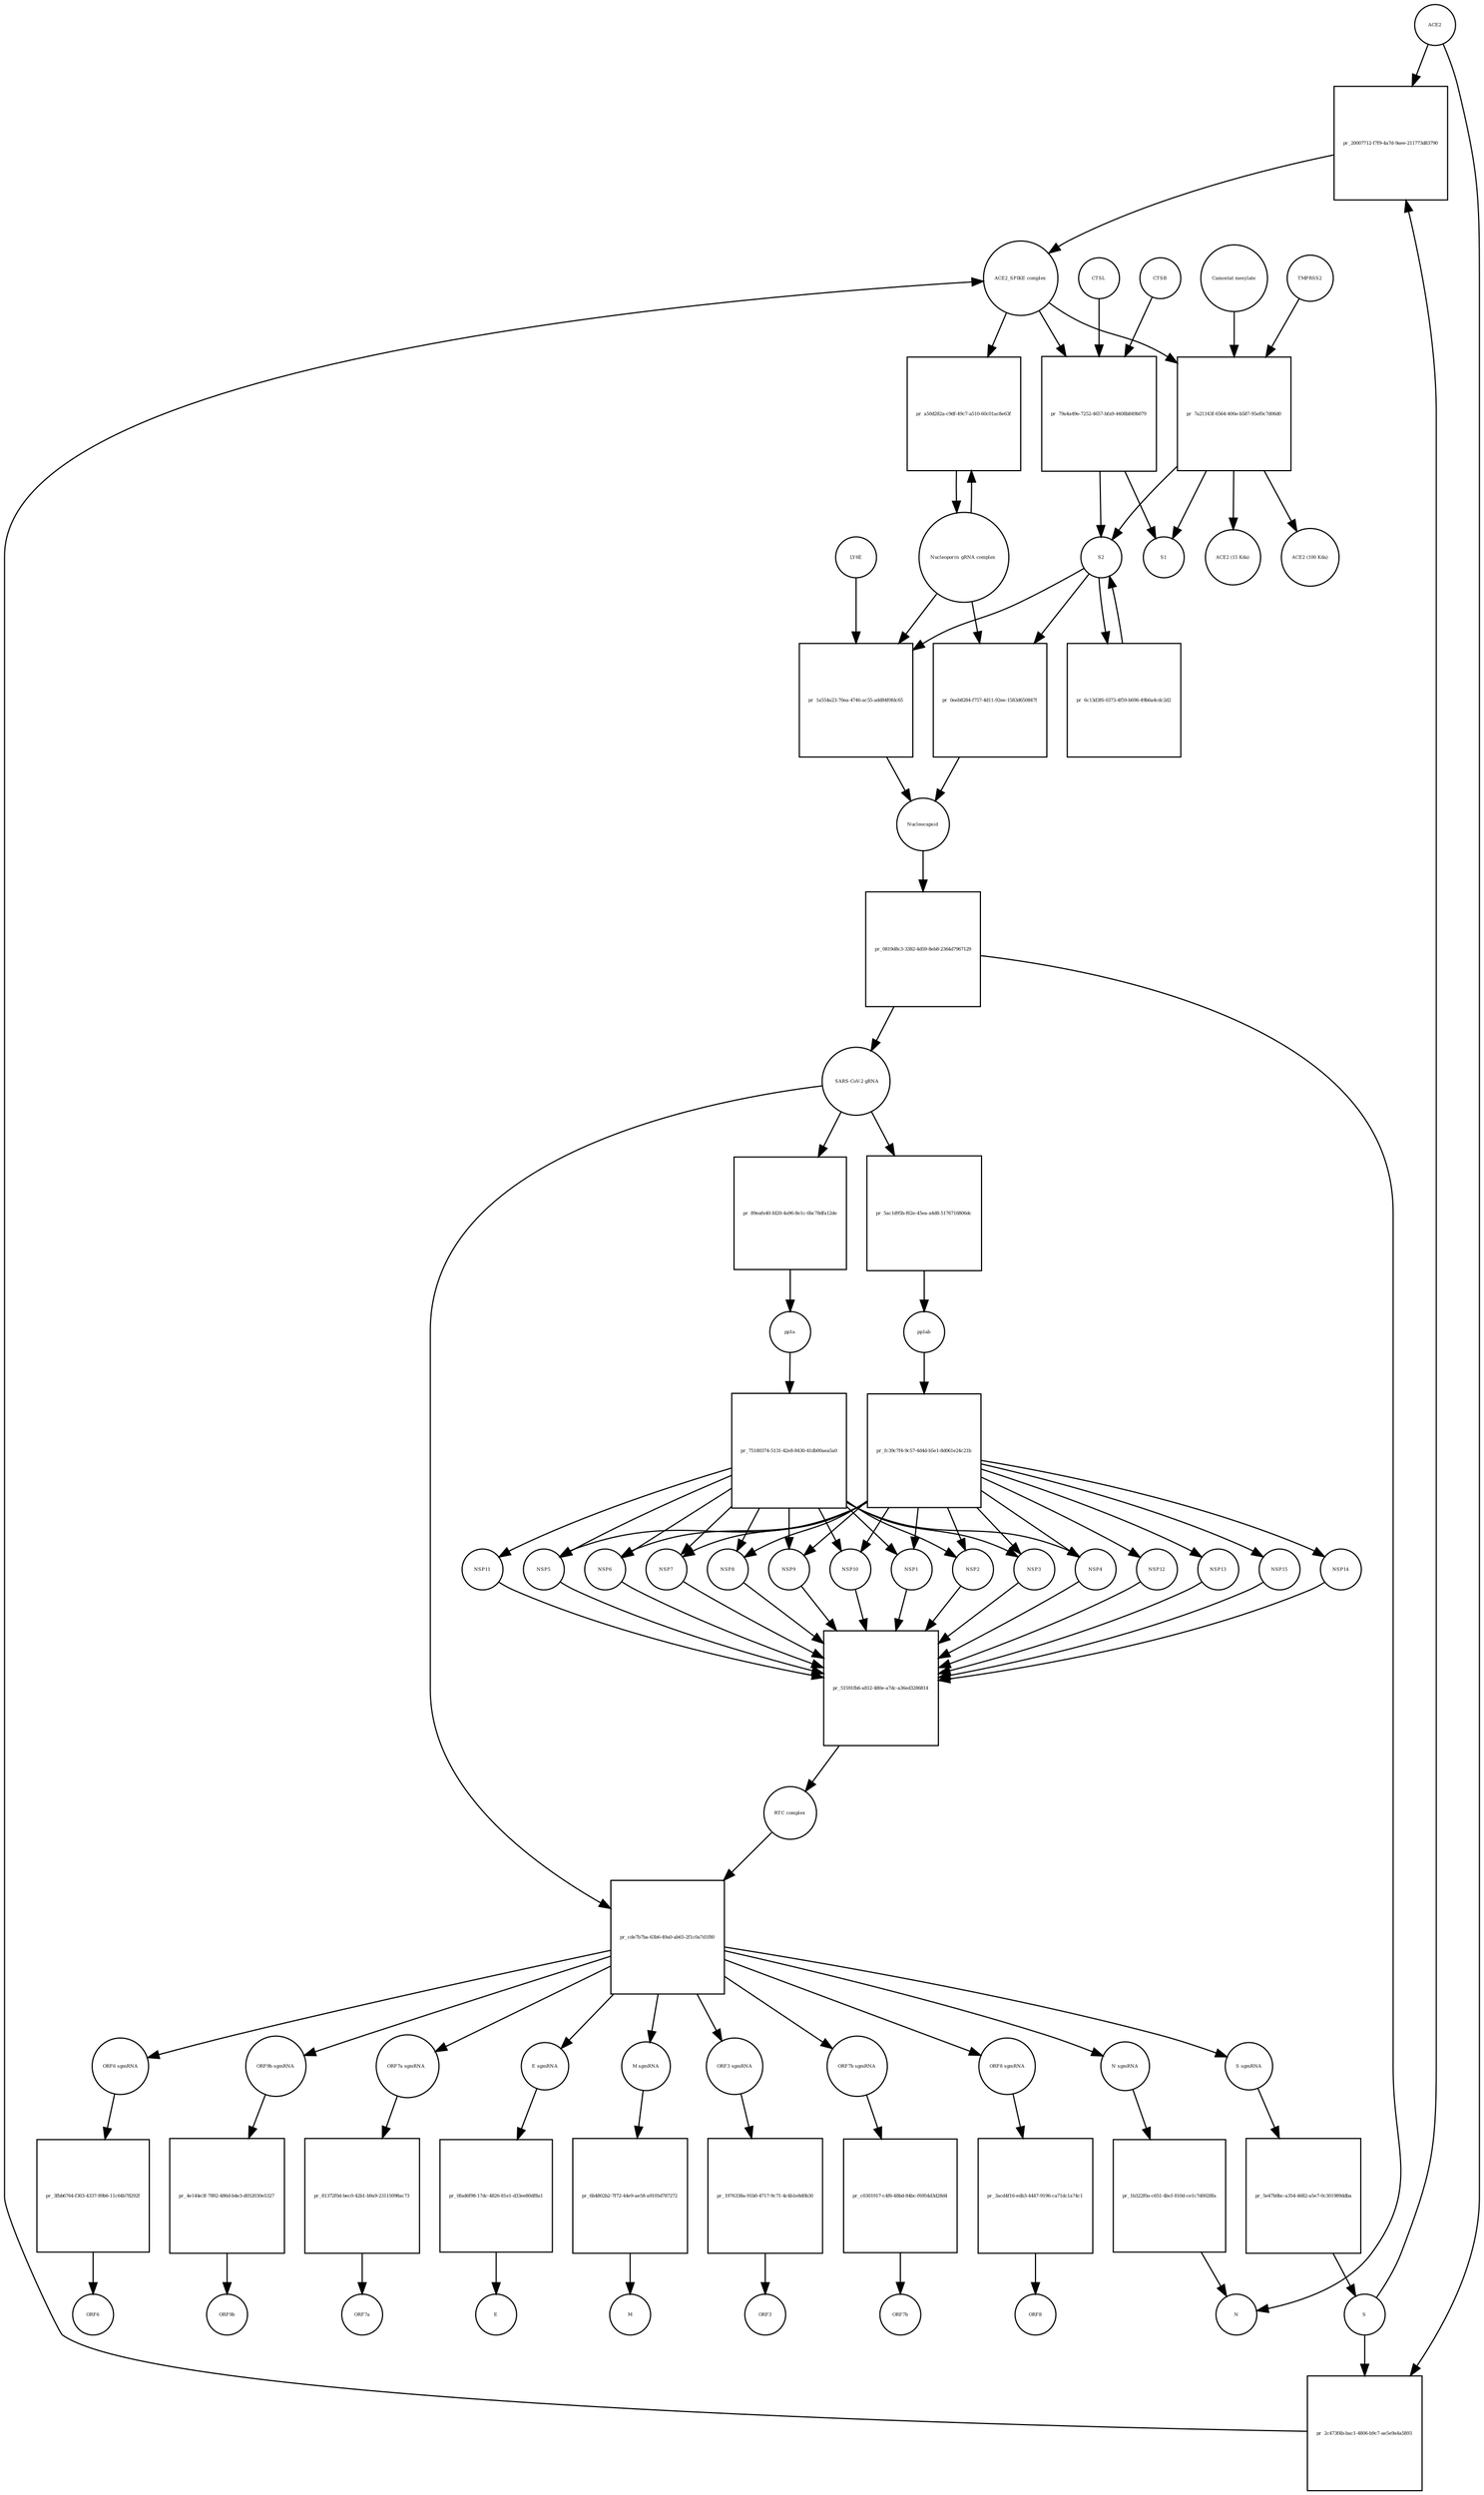 strict digraph  {
ACE2 [annotation="", bipartite=0, cls=macromolecule, fontsize=4, label=ACE2, shape=circle];
"pr_20007712-f7f9-4a7d-9aee-211773d83790" [annotation="", bipartite=1, cls=process, fontsize=4, label="pr_20007712-f7f9-4a7d-9aee-211773d83790", shape=square];
"ACE2_SPIKE complex" [annotation="", bipartite=0, cls=complex, fontsize=4, label="ACE2_SPIKE complex", shape=circle];
S [annotation="", bipartite=0, cls=macromolecule, fontsize=4, label=S, shape=circle];
"Nucleoporin_gRNA complex " [annotation="", bipartite=0, cls=complex, fontsize=4, label="Nucleoporin_gRNA complex ", shape=circle];
"pr_a50d282a-c9df-49c7-a510-60c01ac8e63f" [annotation="", bipartite=1, cls=process, fontsize=4, label="pr_a50d282a-c9df-49c7-a510-60c01ac8e63f", shape=square];
"pr_79a4a49e-7252-4657-bfa9-4408b849b079" [annotation="", bipartite=1, cls=process, fontsize=4, label="pr_79a4a49e-7252-4657-bfa9-4408b849b079", shape=square];
S2 [annotation="", bipartite=0, cls=macromolecule, fontsize=4, label=S2, shape=circle];
CTSB [annotation="", bipartite=0, cls=macromolecule, fontsize=4, label=CTSB, shape=circle];
CTSL [annotation="", bipartite=0, cls=macromolecule, fontsize=4, label=CTSL, shape=circle];
S1 [annotation="", bipartite=0, cls=macromolecule, fontsize=4, label=S1, shape=circle];
"pr_7a21143f-6564-400e-b587-95ef0c7d06d0" [annotation="", bipartite=1, cls=process, fontsize=4, label="pr_7a21143f-6564-400e-b587-95ef0c7d06d0", shape=square];
TMPRSS2 [annotation="", bipartite=0, cls=macromolecule, fontsize=4, label=TMPRSS2, shape=circle];
"Camostat mesylate" [annotation="urn_miriam_pubchem.compound_2536", bipartite=0, cls="simple chemical", fontsize=4, label="Camostat mesylate", shape=circle];
"ACE2 (15 Kda)" [annotation="", bipartite=0, cls=macromolecule, fontsize=4, label="ACE2 (15 Kda)", shape=circle];
"ACE2 (100 Kda)" [annotation="", bipartite=0, cls=macromolecule, fontsize=4, label="ACE2 (100 Kda)", shape=circle];
"pr_2c473f4b-bac1-4806-b9c7-ae5e9a4a5893" [annotation="", bipartite=1, cls=process, fontsize=4, label="pr_2c473f4b-bac1-4806-b9c7-ae5e9a4a5893", shape=square];
"pr_1a554a23-70ea-4746-ac55-add84f0fdc65" [annotation="", bipartite=1, cls=process, fontsize=4, label="pr_1a554a23-70ea-4746-ac55-add84f0fdc65", shape=square];
Nucleocapsid [annotation="", bipartite=0, cls=complex, fontsize=4, label=Nucleocapsid, shape=circle];
LY6E [annotation="", bipartite=0, cls=macromolecule, fontsize=4, label=LY6E, shape=circle];
"pr_6c13d3f6-0373-4f59-b696-49b6a4cdc2d2" [annotation="", bipartite=1, cls=process, fontsize=4, label="pr_6c13d3f6-0373-4f59-b696-49b6a4cdc2d2", shape=square];
"pr_0eeb8284-f757-4d11-92ee-1583d650847f" [annotation="", bipartite=1, cls=process, fontsize=4, label="pr_0eeb8284-f757-4d11-92ee-1583d650847f", shape=square];
" SARS-CoV-2 gRNA" [annotation="", bipartite=0, cls="nucleic acid feature", fontsize=4, label=" SARS-CoV-2 gRNA", shape=circle];
"pr_5ac1d95b-f62e-45ea-a4d8-5176716806dc" [annotation="", bipartite=1, cls=process, fontsize=4, label="pr_5ac1d95b-f62e-45ea-a4d8-5176716806dc", shape=square];
pp1ab [annotation="", bipartite=0, cls=macromolecule, fontsize=4, label=pp1ab, shape=circle];
"pr_0819d8c3-3382-4d59-8eb8-2364d7967129" [annotation="", bipartite=1, cls=process, fontsize=4, label="pr_0819d8c3-3382-4d59-8eb8-2364d7967129", shape=square];
N [annotation="", bipartite=0, cls=macromolecule, fontsize=4, label=N, shape=circle];
"pr_cde7b7ba-63b6-49a0-ab65-2f1c0a7d1f80" [annotation="", bipartite=1, cls=process, fontsize=4, label="pr_cde7b7ba-63b6-49a0-ab65-2f1c0a7d1f80", shape=square];
"ORF7a sgmRNA_" [annotation="", bipartite=0, cls="nucleic acid feature", fontsize=4, label="ORF7a sgmRNA_", shape=circle];
"RTC complex" [annotation="", bipartite=0, cls=complex, fontsize=4, label="RTC complex", shape=circle];
"S sgmRNA" [annotation="", bipartite=0, cls="nucleic acid feature", fontsize=4, label="S sgmRNA", shape=circle];
"E sgmRNA" [annotation="", bipartite=0, cls="nucleic acid feature", fontsize=4, label="E sgmRNA", shape=circle];
"M sgmRNA" [annotation="", bipartite=0, cls="nucleic acid feature", fontsize=4, label="M sgmRNA", shape=circle];
"ORF3 sgmRNA" [annotation="", bipartite=0, cls="nucleic acid feature", fontsize=4, label="ORF3 sgmRNA", shape=circle];
"ORF7b sgmRNA" [annotation="", bipartite=0, cls="nucleic acid feature", fontsize=4, label="ORF7b sgmRNA", shape=circle];
"ORF8 sgmRNA" [annotation="", bipartite=0, cls="nucleic acid feature", fontsize=4, label="ORF8 sgmRNA", shape=circle];
"ORF6 sgmRNA" [annotation="", bipartite=0, cls="nucleic acid feature", fontsize=4, label="ORF6 sgmRNA", shape=circle];
"ORF9b sgmRNA" [annotation="", bipartite=0, cls="nucleic acid feature", fontsize=4, label="ORF9b sgmRNA", shape=circle];
"N sgmRNA" [annotation="", bipartite=0, cls="nucleic acid feature", fontsize=4, label="N sgmRNA", shape=circle];
"pr_5e47b0bc-a354-4682-a5e7-0c301989ddba" [annotation="", bipartite=1, cls=process, fontsize=4, label="pr_5e47b0bc-a354-4682-a5e7-0c301989ddba", shape=square];
"pr_0fad6f98-17dc-4826-81e1-d33ee80df8a1" [annotation="", bipartite=1, cls=process, fontsize=4, label="pr_0fad6f98-17dc-4826-81e1-d33ee80df8a1", shape=square];
E [annotation="", bipartite=0, cls=macromolecule, fontsize=4, label=E, shape=circle];
"pr_6b4802b2-7f72-44e9-ae58-a9105d787272" [annotation="", bipartite=1, cls=process, fontsize=4, label="pr_6b4802b2-7f72-44e9-ae58-a9105d787272", shape=square];
M [annotation="", bipartite=0, cls=macromolecule, fontsize=4, label=M, shape=circle];
"pr_1b322f0a-c651-4bcf-810d-ce1c7d0028fa" [annotation="", bipartite=1, cls=process, fontsize=4, label="pr_1b322f0a-c651-4bcf-810d-ce1c7d0028fa", shape=square];
"pr_1976338a-91b0-4717-9c71-4c4b1e8d0b30" [annotation="", bipartite=1, cls=process, fontsize=4, label="pr_1976338a-91b0-4717-9c71-4c4b1e8d0b30", shape=square];
ORF3 [annotation="", bipartite=0, cls=macromolecule, fontsize=4, label=ORF3, shape=circle];
"pr_81372f0d-bec0-42b1-b9a9-23115098ac73" [annotation="", bipartite=1, cls=process, fontsize=4, label="pr_81372f0d-bec0-42b1-b9a9-23115098ac73", shape=square];
ORF7a [annotation="", bipartite=0, cls=macromolecule, fontsize=4, label=ORF7a, shape=circle];
"pr_c0301917-c4f6-48bd-84bc-f6954d3d28d4" [annotation="", bipartite=1, cls=process, fontsize=4, label="pr_c0301917-c4f6-48bd-84bc-f6954d3d28d4", shape=square];
ORF7b [annotation="", bipartite=0, cls=macromolecule, fontsize=4, label=ORF7b, shape=circle];
"pr_3acd4f16-edb3-4447-9196-ca71dc1a74c1" [annotation="", bipartite=1, cls=process, fontsize=4, label="pr_3acd4f16-edb3-4447-9196-ca71dc1a74c1", shape=square];
ORF8 [annotation="", bipartite=0, cls=macromolecule, fontsize=4, label=ORF8, shape=circle];
"pr_3fbb6764-f303-4337-89b6-11c64b78292f" [annotation="", bipartite=1, cls=process, fontsize=4, label="pr_3fbb6764-f303-4337-89b6-11c64b78292f", shape=square];
ORF6 [annotation="", bipartite=0, cls=macromolecule, fontsize=4, label=ORF6, shape=circle];
"pr_4e144e3f-7892-486d-b4e3-d052030e5327" [annotation="", bipartite=1, cls=process, fontsize=4, label="pr_4e144e3f-7892-486d-b4e3-d052030e5327", shape=square];
ORF9b [annotation="", bipartite=0, cls=macromolecule, fontsize=4, label=ORF9b, shape=circle];
"pr_fc39c7f4-9c57-4d4d-b5e1-8d061e24c21b" [annotation="", bipartite=1, cls=process, fontsize=4, label="pr_fc39c7f4-9c57-4d4d-b5e1-8d061e24c21b", shape=square];
NSP14 [annotation="", bipartite=0, cls=macromolecule, fontsize=4, label=NSP14, shape=circle];
NSP12 [annotation="", bipartite=0, cls=macromolecule, fontsize=4, label=NSP12, shape=circle];
NSP13 [annotation="", bipartite=0, cls=macromolecule, fontsize=4, label=NSP13, shape=circle];
NSP15 [annotation="", bipartite=0, cls=macromolecule, fontsize=4, label=NSP15, shape=circle];
NSP1 [annotation="", bipartite=0, cls=macromolecule, fontsize=4, label=NSP1, shape=circle];
NSP2 [annotation="", bipartite=0, cls=macromolecule, fontsize=4, label=NSP2, shape=circle];
NSP3 [annotation="", bipartite=0, cls=macromolecule, fontsize=4, label=NSP3, shape=circle];
NSP4 [annotation="", bipartite=0, cls=macromolecule, fontsize=4, label=NSP4, shape=circle];
NSP5 [annotation="", bipartite=0, cls=macromolecule, fontsize=4, label=NSP5, shape=circle];
NSP6 [annotation="", bipartite=0, cls=macromolecule, fontsize=4, label=NSP6, shape=circle];
NSP7 [annotation="", bipartite=0, cls=macromolecule, fontsize=4, label=NSP7, shape=circle];
NSP8 [annotation="", bipartite=0, cls=macromolecule, fontsize=4, label=NSP8, shape=circle];
NSP9 [annotation="", bipartite=0, cls=macromolecule, fontsize=4, label=NSP9, shape=circle];
NSP10 [annotation="", bipartite=0, cls=macromolecule, fontsize=4, label=NSP10, shape=circle];
"pr_51591fb6-a812-480e-a7dc-a36ed3286814" [annotation="", bipartite=1, cls=process, fontsize=4, label="pr_51591fb6-a812-480e-a7dc-a36ed3286814", shape=square];
NSP11 [annotation="", bipartite=0, cls=macromolecule, fontsize=4, label=NSP11, shape=circle];
pp1a [annotation="", bipartite=0, cls=macromolecule, fontsize=4, label=pp1a, shape=circle];
"pr_75180374-5131-42e8-8430-41db00aea5a0" [annotation="", bipartite=1, cls=process, fontsize=4, label="pr_75180374-5131-42e8-8430-41db00aea5a0", shape=square];
"pr_89eafe40-fd20-4a96-8e1c-6bc78dfa12de" [annotation="", bipartite=1, cls=process, fontsize=4, label="pr_89eafe40-fd20-4a96-8e1c-6bc78dfa12de", shape=square];
ACE2 -> "pr_20007712-f7f9-4a7d-9aee-211773d83790"  [annotation="", interaction_type=consumption];
ACE2 -> "pr_2c473f4b-bac1-4806-b9c7-ae5e9a4a5893"  [annotation="", interaction_type=consumption];
"pr_20007712-f7f9-4a7d-9aee-211773d83790" -> "ACE2_SPIKE complex"  [annotation="", interaction_type=production];
"ACE2_SPIKE complex" -> "pr_a50d282a-c9df-49c7-a510-60c01ac8e63f"  [annotation="urn_miriam_pubmed_32142651|urn_miriam_pubmed_32094589", interaction_type=stimulation];
"ACE2_SPIKE complex" -> "pr_79a4a49e-7252-4657-bfa9-4408b849b079"  [annotation="", interaction_type=consumption];
"ACE2_SPIKE complex" -> "pr_7a21143f-6564-400e-b587-95ef0c7d06d0"  [annotation="", interaction_type=consumption];
S -> "pr_20007712-f7f9-4a7d-9aee-211773d83790"  [annotation="", interaction_type=consumption];
S -> "pr_2c473f4b-bac1-4806-b9c7-ae5e9a4a5893"  [annotation="", interaction_type=consumption];
"Nucleoporin_gRNA complex " -> "pr_a50d282a-c9df-49c7-a510-60c01ac8e63f"  [annotation="", interaction_type=consumption];
"Nucleoporin_gRNA complex " -> "pr_1a554a23-70ea-4746-ac55-add84f0fdc65"  [annotation="", interaction_type=consumption];
"Nucleoporin_gRNA complex " -> "pr_0eeb8284-f757-4d11-92ee-1583d650847f"  [annotation="", interaction_type=consumption];
"pr_a50d282a-c9df-49c7-a510-60c01ac8e63f" -> "Nucleoporin_gRNA complex "  [annotation="", interaction_type=production];
"pr_79a4a49e-7252-4657-bfa9-4408b849b079" -> S2  [annotation="", interaction_type=production];
"pr_79a4a49e-7252-4657-bfa9-4408b849b079" -> S1  [annotation="", interaction_type=production];
S2 -> "pr_1a554a23-70ea-4746-ac55-add84f0fdc65"  [annotation="urn_miriam_doi_10.1101%2F2020.03.05.979260|urn_miriam_doi_10.1101%2F2020.04.02.021469", interaction_type=stimulation];
S2 -> "pr_6c13d3f6-0373-4f59-b696-49b6a4cdc2d2"  [annotation="", interaction_type=consumption];
S2 -> "pr_0eeb8284-f757-4d11-92ee-1583d650847f"  [annotation="", interaction_type=stimulation];
CTSB -> "pr_79a4a49e-7252-4657-bfa9-4408b849b079"  [annotation=urn_miriam_pubmed_32142651, interaction_type=catalysis];
CTSL -> "pr_79a4a49e-7252-4657-bfa9-4408b849b079"  [annotation=urn_miriam_pubmed_32142651, interaction_type=catalysis];
"pr_7a21143f-6564-400e-b587-95ef0c7d06d0" -> S2  [annotation="", interaction_type=production];
"pr_7a21143f-6564-400e-b587-95ef0c7d06d0" -> S1  [annotation="", interaction_type=production];
"pr_7a21143f-6564-400e-b587-95ef0c7d06d0" -> "ACE2 (15 Kda)"  [annotation="", interaction_type=production];
"pr_7a21143f-6564-400e-b587-95ef0c7d06d0" -> "ACE2 (100 Kda)"  [annotation="", interaction_type=production];
TMPRSS2 -> "pr_7a21143f-6564-400e-b587-95ef0c7d06d0"  [annotation="urn_miriam_pubmed_32142651|urn_miriam_pubmed_32094589|urn_miriam_pubmed_24227843", interaction_type=catalysis];
"Camostat mesylate" -> "pr_7a21143f-6564-400e-b587-95ef0c7d06d0"  [annotation="urn_miriam_pubmed_32142651|urn_miriam_pubmed_32094589|urn_miriam_pubmed_24227843", interaction_type=inhibition];
"pr_2c473f4b-bac1-4806-b9c7-ae5e9a4a5893" -> "ACE2_SPIKE complex"  [annotation="", interaction_type=production];
"pr_1a554a23-70ea-4746-ac55-add84f0fdc65" -> Nucleocapsid  [annotation="", interaction_type=production];
Nucleocapsid -> "pr_0819d8c3-3382-4d59-8eb8-2364d7967129"  [annotation="", interaction_type=consumption];
LY6E -> "pr_1a554a23-70ea-4746-ac55-add84f0fdc65"  [annotation="urn_miriam_doi_10.1101%2F2020.03.05.979260|urn_miriam_doi_10.1101%2F2020.04.02.021469", interaction_type=inhibition];
"pr_6c13d3f6-0373-4f59-b696-49b6a4cdc2d2" -> S2  [annotation="", interaction_type=production];
"pr_0eeb8284-f757-4d11-92ee-1583d650847f" -> Nucleocapsid  [annotation="", interaction_type=production];
" SARS-CoV-2 gRNA" -> "pr_5ac1d95b-f62e-45ea-a4d8-5176716806dc"  [annotation="", interaction_type=consumption];
" SARS-CoV-2 gRNA" -> "pr_cde7b7ba-63b6-49a0-ab65-2f1c0a7d1f80"  [annotation="", interaction_type=consumption];
" SARS-CoV-2 gRNA" -> "pr_89eafe40-fd20-4a96-8e1c-6bc78dfa12de"  [annotation="", interaction_type=consumption];
"pr_5ac1d95b-f62e-45ea-a4d8-5176716806dc" -> pp1ab  [annotation="", interaction_type=production];
pp1ab -> "pr_fc39c7f4-9c57-4d4d-b5e1-8d061e24c21b"  [annotation=urn_miriam_pubmed_31226023, interaction_type=catalysis];
"pr_0819d8c3-3382-4d59-8eb8-2364d7967129" -> " SARS-CoV-2 gRNA"  [annotation="", interaction_type=production];
"pr_0819d8c3-3382-4d59-8eb8-2364d7967129" -> N  [annotation="", interaction_type=production];
"pr_cde7b7ba-63b6-49a0-ab65-2f1c0a7d1f80" -> "ORF7a sgmRNA_"  [annotation="", interaction_type=production];
"pr_cde7b7ba-63b6-49a0-ab65-2f1c0a7d1f80" -> "S sgmRNA"  [annotation="", interaction_type=production];
"pr_cde7b7ba-63b6-49a0-ab65-2f1c0a7d1f80" -> "E sgmRNA"  [annotation="", interaction_type=production];
"pr_cde7b7ba-63b6-49a0-ab65-2f1c0a7d1f80" -> "M sgmRNA"  [annotation="", interaction_type=production];
"pr_cde7b7ba-63b6-49a0-ab65-2f1c0a7d1f80" -> "ORF3 sgmRNA"  [annotation="", interaction_type=production];
"pr_cde7b7ba-63b6-49a0-ab65-2f1c0a7d1f80" -> "ORF7b sgmRNA"  [annotation="", interaction_type=production];
"pr_cde7b7ba-63b6-49a0-ab65-2f1c0a7d1f80" -> "ORF8 sgmRNA"  [annotation="", interaction_type=production];
"pr_cde7b7ba-63b6-49a0-ab65-2f1c0a7d1f80" -> "ORF6 sgmRNA"  [annotation="", interaction_type=production];
"pr_cde7b7ba-63b6-49a0-ab65-2f1c0a7d1f80" -> "ORF9b sgmRNA"  [annotation="", interaction_type=production];
"pr_cde7b7ba-63b6-49a0-ab65-2f1c0a7d1f80" -> "N sgmRNA"  [annotation="", interaction_type=production];
"ORF7a sgmRNA_" -> "pr_81372f0d-bec0-42b1-b9a9-23115098ac73"  [annotation="", interaction_type=consumption];
"RTC complex" -> "pr_cde7b7ba-63b6-49a0-ab65-2f1c0a7d1f80"  [annotation=urn_miriam_pubmed_31226023, interaction_type="necessary stimulation"];
"S sgmRNA" -> "pr_5e47b0bc-a354-4682-a5e7-0c301989ddba"  [annotation="", interaction_type=consumption];
"E sgmRNA" -> "pr_0fad6f98-17dc-4826-81e1-d33ee80df8a1"  [annotation="", interaction_type=consumption];
"M sgmRNA" -> "pr_6b4802b2-7f72-44e9-ae58-a9105d787272"  [annotation="", interaction_type=consumption];
"ORF3 sgmRNA" -> "pr_1976338a-91b0-4717-9c71-4c4b1e8d0b30"  [annotation="", interaction_type=consumption];
"ORF7b sgmRNA" -> "pr_c0301917-c4f6-48bd-84bc-f6954d3d28d4"  [annotation="", interaction_type=consumption];
"ORF8 sgmRNA" -> "pr_3acd4f16-edb3-4447-9196-ca71dc1a74c1"  [annotation="", interaction_type=consumption];
"ORF6 sgmRNA" -> "pr_3fbb6764-f303-4337-89b6-11c64b78292f"  [annotation="", interaction_type=consumption];
"ORF9b sgmRNA" -> "pr_4e144e3f-7892-486d-b4e3-d052030e5327"  [annotation="", interaction_type=consumption];
"N sgmRNA" -> "pr_1b322f0a-c651-4bcf-810d-ce1c7d0028fa"  [annotation="", interaction_type=consumption];
"pr_5e47b0bc-a354-4682-a5e7-0c301989ddba" -> S  [annotation="", interaction_type=production];
"pr_0fad6f98-17dc-4826-81e1-d33ee80df8a1" -> E  [annotation="", interaction_type=production];
"pr_6b4802b2-7f72-44e9-ae58-a9105d787272" -> M  [annotation="", interaction_type=production];
"pr_1b322f0a-c651-4bcf-810d-ce1c7d0028fa" -> N  [annotation="", interaction_type=production];
"pr_1976338a-91b0-4717-9c71-4c4b1e8d0b30" -> ORF3  [annotation="", interaction_type=production];
"pr_81372f0d-bec0-42b1-b9a9-23115098ac73" -> ORF7a  [annotation="", interaction_type=production];
"pr_c0301917-c4f6-48bd-84bc-f6954d3d28d4" -> ORF7b  [annotation="", interaction_type=production];
"pr_3acd4f16-edb3-4447-9196-ca71dc1a74c1" -> ORF8  [annotation="", interaction_type=production];
"pr_3fbb6764-f303-4337-89b6-11c64b78292f" -> ORF6  [annotation="", interaction_type=production];
"pr_4e144e3f-7892-486d-b4e3-d052030e5327" -> ORF9b  [annotation="", interaction_type=production];
"pr_fc39c7f4-9c57-4d4d-b5e1-8d061e24c21b" -> NSP14  [annotation="", interaction_type=production];
"pr_fc39c7f4-9c57-4d4d-b5e1-8d061e24c21b" -> NSP12  [annotation="", interaction_type=production];
"pr_fc39c7f4-9c57-4d4d-b5e1-8d061e24c21b" -> NSP13  [annotation="", interaction_type=production];
"pr_fc39c7f4-9c57-4d4d-b5e1-8d061e24c21b" -> NSP15  [annotation="", interaction_type=production];
"pr_fc39c7f4-9c57-4d4d-b5e1-8d061e24c21b" -> NSP1  [annotation="", interaction_type=production];
"pr_fc39c7f4-9c57-4d4d-b5e1-8d061e24c21b" -> NSP2  [annotation="", interaction_type=production];
"pr_fc39c7f4-9c57-4d4d-b5e1-8d061e24c21b" -> NSP3  [annotation="", interaction_type=production];
"pr_fc39c7f4-9c57-4d4d-b5e1-8d061e24c21b" -> NSP4  [annotation="", interaction_type=production];
"pr_fc39c7f4-9c57-4d4d-b5e1-8d061e24c21b" -> NSP5  [annotation="", interaction_type=production];
"pr_fc39c7f4-9c57-4d4d-b5e1-8d061e24c21b" -> NSP6  [annotation="", interaction_type=production];
"pr_fc39c7f4-9c57-4d4d-b5e1-8d061e24c21b" -> NSP7  [annotation="", interaction_type=production];
"pr_fc39c7f4-9c57-4d4d-b5e1-8d061e24c21b" -> NSP8  [annotation="", interaction_type=production];
"pr_fc39c7f4-9c57-4d4d-b5e1-8d061e24c21b" -> NSP9  [annotation="", interaction_type=production];
"pr_fc39c7f4-9c57-4d4d-b5e1-8d061e24c21b" -> NSP10  [annotation="", interaction_type=production];
NSP14 -> "pr_51591fb6-a812-480e-a7dc-a36ed3286814"  [annotation="", interaction_type=consumption];
NSP12 -> "pr_51591fb6-a812-480e-a7dc-a36ed3286814"  [annotation="", interaction_type=consumption];
NSP13 -> "pr_51591fb6-a812-480e-a7dc-a36ed3286814"  [annotation="", interaction_type=consumption];
NSP15 -> "pr_51591fb6-a812-480e-a7dc-a36ed3286814"  [annotation="", interaction_type=consumption];
NSP1 -> "pr_51591fb6-a812-480e-a7dc-a36ed3286814"  [annotation="", interaction_type=consumption];
NSP2 -> "pr_51591fb6-a812-480e-a7dc-a36ed3286814"  [annotation="", interaction_type=consumption];
NSP3 -> "pr_51591fb6-a812-480e-a7dc-a36ed3286814"  [annotation="", interaction_type=consumption];
NSP4 -> "pr_51591fb6-a812-480e-a7dc-a36ed3286814"  [annotation="", interaction_type=consumption];
NSP5 -> "pr_51591fb6-a812-480e-a7dc-a36ed3286814"  [annotation="", interaction_type=consumption];
NSP6 -> "pr_51591fb6-a812-480e-a7dc-a36ed3286814"  [annotation="", interaction_type=consumption];
NSP7 -> "pr_51591fb6-a812-480e-a7dc-a36ed3286814"  [annotation="", interaction_type=consumption];
NSP8 -> "pr_51591fb6-a812-480e-a7dc-a36ed3286814"  [annotation="", interaction_type=consumption];
NSP9 -> "pr_51591fb6-a812-480e-a7dc-a36ed3286814"  [annotation="", interaction_type=consumption];
NSP10 -> "pr_51591fb6-a812-480e-a7dc-a36ed3286814"  [annotation="", interaction_type=consumption];
"pr_51591fb6-a812-480e-a7dc-a36ed3286814" -> "RTC complex"  [annotation="", interaction_type=production];
NSP11 -> "pr_51591fb6-a812-480e-a7dc-a36ed3286814"  [annotation="", interaction_type=consumption];
pp1a -> "pr_75180374-5131-42e8-8430-41db00aea5a0"  [annotation=urn_miriam_pubmed_31226023, interaction_type=catalysis];
"pr_75180374-5131-42e8-8430-41db00aea5a0" -> NSP6  [annotation="", interaction_type=production];
"pr_75180374-5131-42e8-8430-41db00aea5a0" -> NSP1  [annotation="", interaction_type=production];
"pr_75180374-5131-42e8-8430-41db00aea5a0" -> NSP2  [annotation="", interaction_type=production];
"pr_75180374-5131-42e8-8430-41db00aea5a0" -> NSP3  [annotation="", interaction_type=production];
"pr_75180374-5131-42e8-8430-41db00aea5a0" -> NSP4  [annotation="", interaction_type=production];
"pr_75180374-5131-42e8-8430-41db00aea5a0" -> NSP5  [annotation="", interaction_type=production];
"pr_75180374-5131-42e8-8430-41db00aea5a0" -> NSP7  [annotation="", interaction_type=production];
"pr_75180374-5131-42e8-8430-41db00aea5a0" -> NSP8  [annotation="", interaction_type=production];
"pr_75180374-5131-42e8-8430-41db00aea5a0" -> NSP9  [annotation="", interaction_type=production];
"pr_75180374-5131-42e8-8430-41db00aea5a0" -> NSP10  [annotation="", interaction_type=production];
"pr_75180374-5131-42e8-8430-41db00aea5a0" -> NSP11  [annotation="", interaction_type=production];
"pr_89eafe40-fd20-4a96-8e1c-6bc78dfa12de" -> pp1a  [annotation="", interaction_type=production];
}
